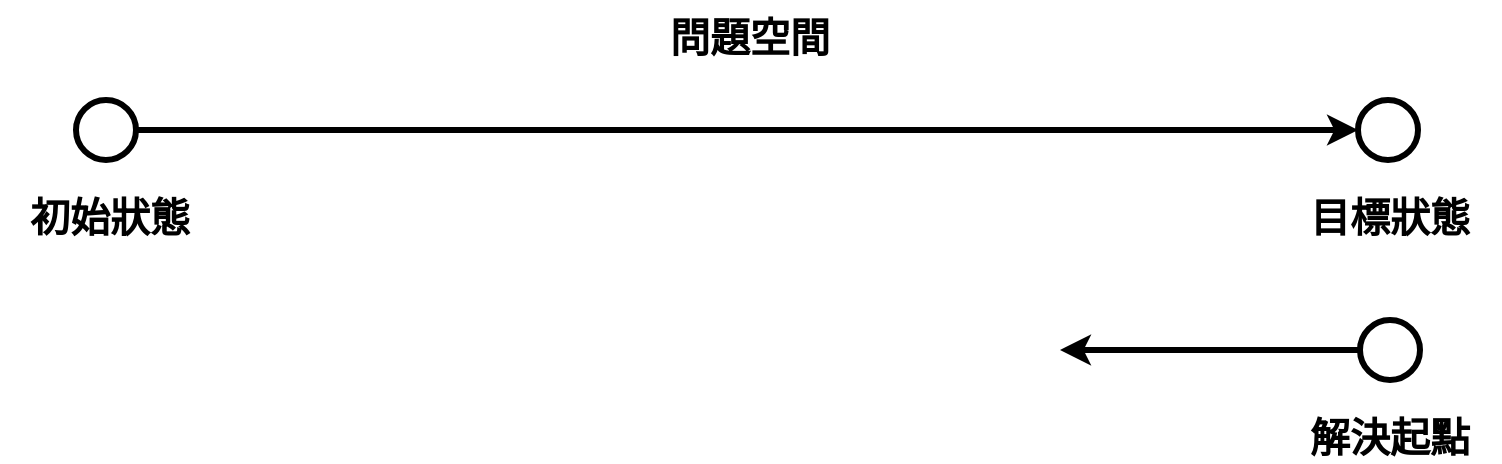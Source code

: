 <mxfile version="13.1.3">
    <diagram id="6hGFLwfOUW9BJ-s0fimq" name="Page-1">
        <mxGraphModel dx="915" dy="1320" grid="1" gridSize="10" guides="0" tooltips="1" connect="1" arrows="1" fold="1" page="1" pageScale="1" pageWidth="800" pageHeight="300" math="0" shadow="0">
            <root>
                <mxCell id="0"/>
                <mxCell id="1" parent="0"/>
                <mxCell id="129" value="&lt;div&gt;&lt;span style=&quot;font-size: 20px&quot;&gt;&lt;b&gt;目標狀態&lt;/b&gt;&lt;/span&gt;&lt;/div&gt;" style="text;whiteSpace=wrap;html=1;align=center;" vertex="1" parent="1">
                    <mxGeometry x="670" y="120" width="110" height="30" as="geometry"/>
                </mxCell>
                <mxCell id="130" style="edgeStyle=orthogonalEdgeStyle;rounded=0;orthogonalLoop=1;jettySize=auto;html=1;exitX=1;exitY=0.5;exitDx=0;exitDy=0;entryX=0;entryY=0.5;entryDx=0;entryDy=0;strokeWidth=3;" edge="1" parent="1" source="131" target="132">
                    <mxGeometry relative="1" as="geometry"/>
                </mxCell>
                <mxCell id="131" value="" style="ellipse;whiteSpace=wrap;html=1;strokeWidth=3;" vertex="1" parent="1">
                    <mxGeometry x="68" y="80" width="30" height="30" as="geometry"/>
                </mxCell>
                <mxCell id="132" value="" style="ellipse;whiteSpace=wrap;html=1;strokeWidth=3;" vertex="1" parent="1">
                    <mxGeometry x="709" y="80" width="30" height="30" as="geometry"/>
                </mxCell>
                <mxCell id="135" style="edgeStyle=orthogonalEdgeStyle;rounded=0;orthogonalLoop=1;jettySize=auto;html=1;exitX=0;exitY=0.5;exitDx=0;exitDy=0;strokeWidth=3;" edge="1" parent="1" source="136">
                    <mxGeometry relative="1" as="geometry">
                        <mxPoint x="560" y="205" as="targetPoint"/>
                    </mxGeometry>
                </mxCell>
                <mxCell id="136" value="" style="ellipse;whiteSpace=wrap;html=1;strokeWidth=3;" vertex="1" parent="1">
                    <mxGeometry x="710" y="190" width="30" height="30" as="geometry"/>
                </mxCell>
                <mxCell id="137" value="&lt;span style=&quot;font-size: 20px ; font-weight: 700&quot;&gt;解決起點&lt;/span&gt;" style="text;whiteSpace=wrap;html=1;align=center;" vertex="1" parent="1">
                    <mxGeometry x="670" y="230" width="110" height="30" as="geometry"/>
                </mxCell>
                <mxCell id="138" value="&amp;nbsp;&amp;nbsp;" style="text;html=1;align=center;verticalAlign=middle;resizable=0;points=[];autosize=1;" vertex="1" parent="1">
                    <mxGeometry x="236" y="142" width="20" height="20" as="geometry"/>
                </mxCell>
                <mxCell id="139" value="&lt;span style=&quot;font-size: 20px&quot;&gt;&lt;b&gt;初始狀態&lt;/b&gt;&lt;/span&gt;" style="text;whiteSpace=wrap;html=1;align=center;" vertex="1" parent="1">
                    <mxGeometry x="30" y="120" width="110" height="30" as="geometry"/>
                </mxCell>
                <mxCell id="140" value="&lt;span style=&quot;font-size: 20px&quot;&gt;&lt;b&gt;問題空間&lt;/b&gt;&lt;/span&gt;" style="text;whiteSpace=wrap;html=1;align=center;" vertex="1" parent="1">
                    <mxGeometry x="350" y="30" width="110" height="30" as="geometry"/>
                </mxCell>
            </root>
        </mxGraphModel>
    </diagram>
</mxfile>